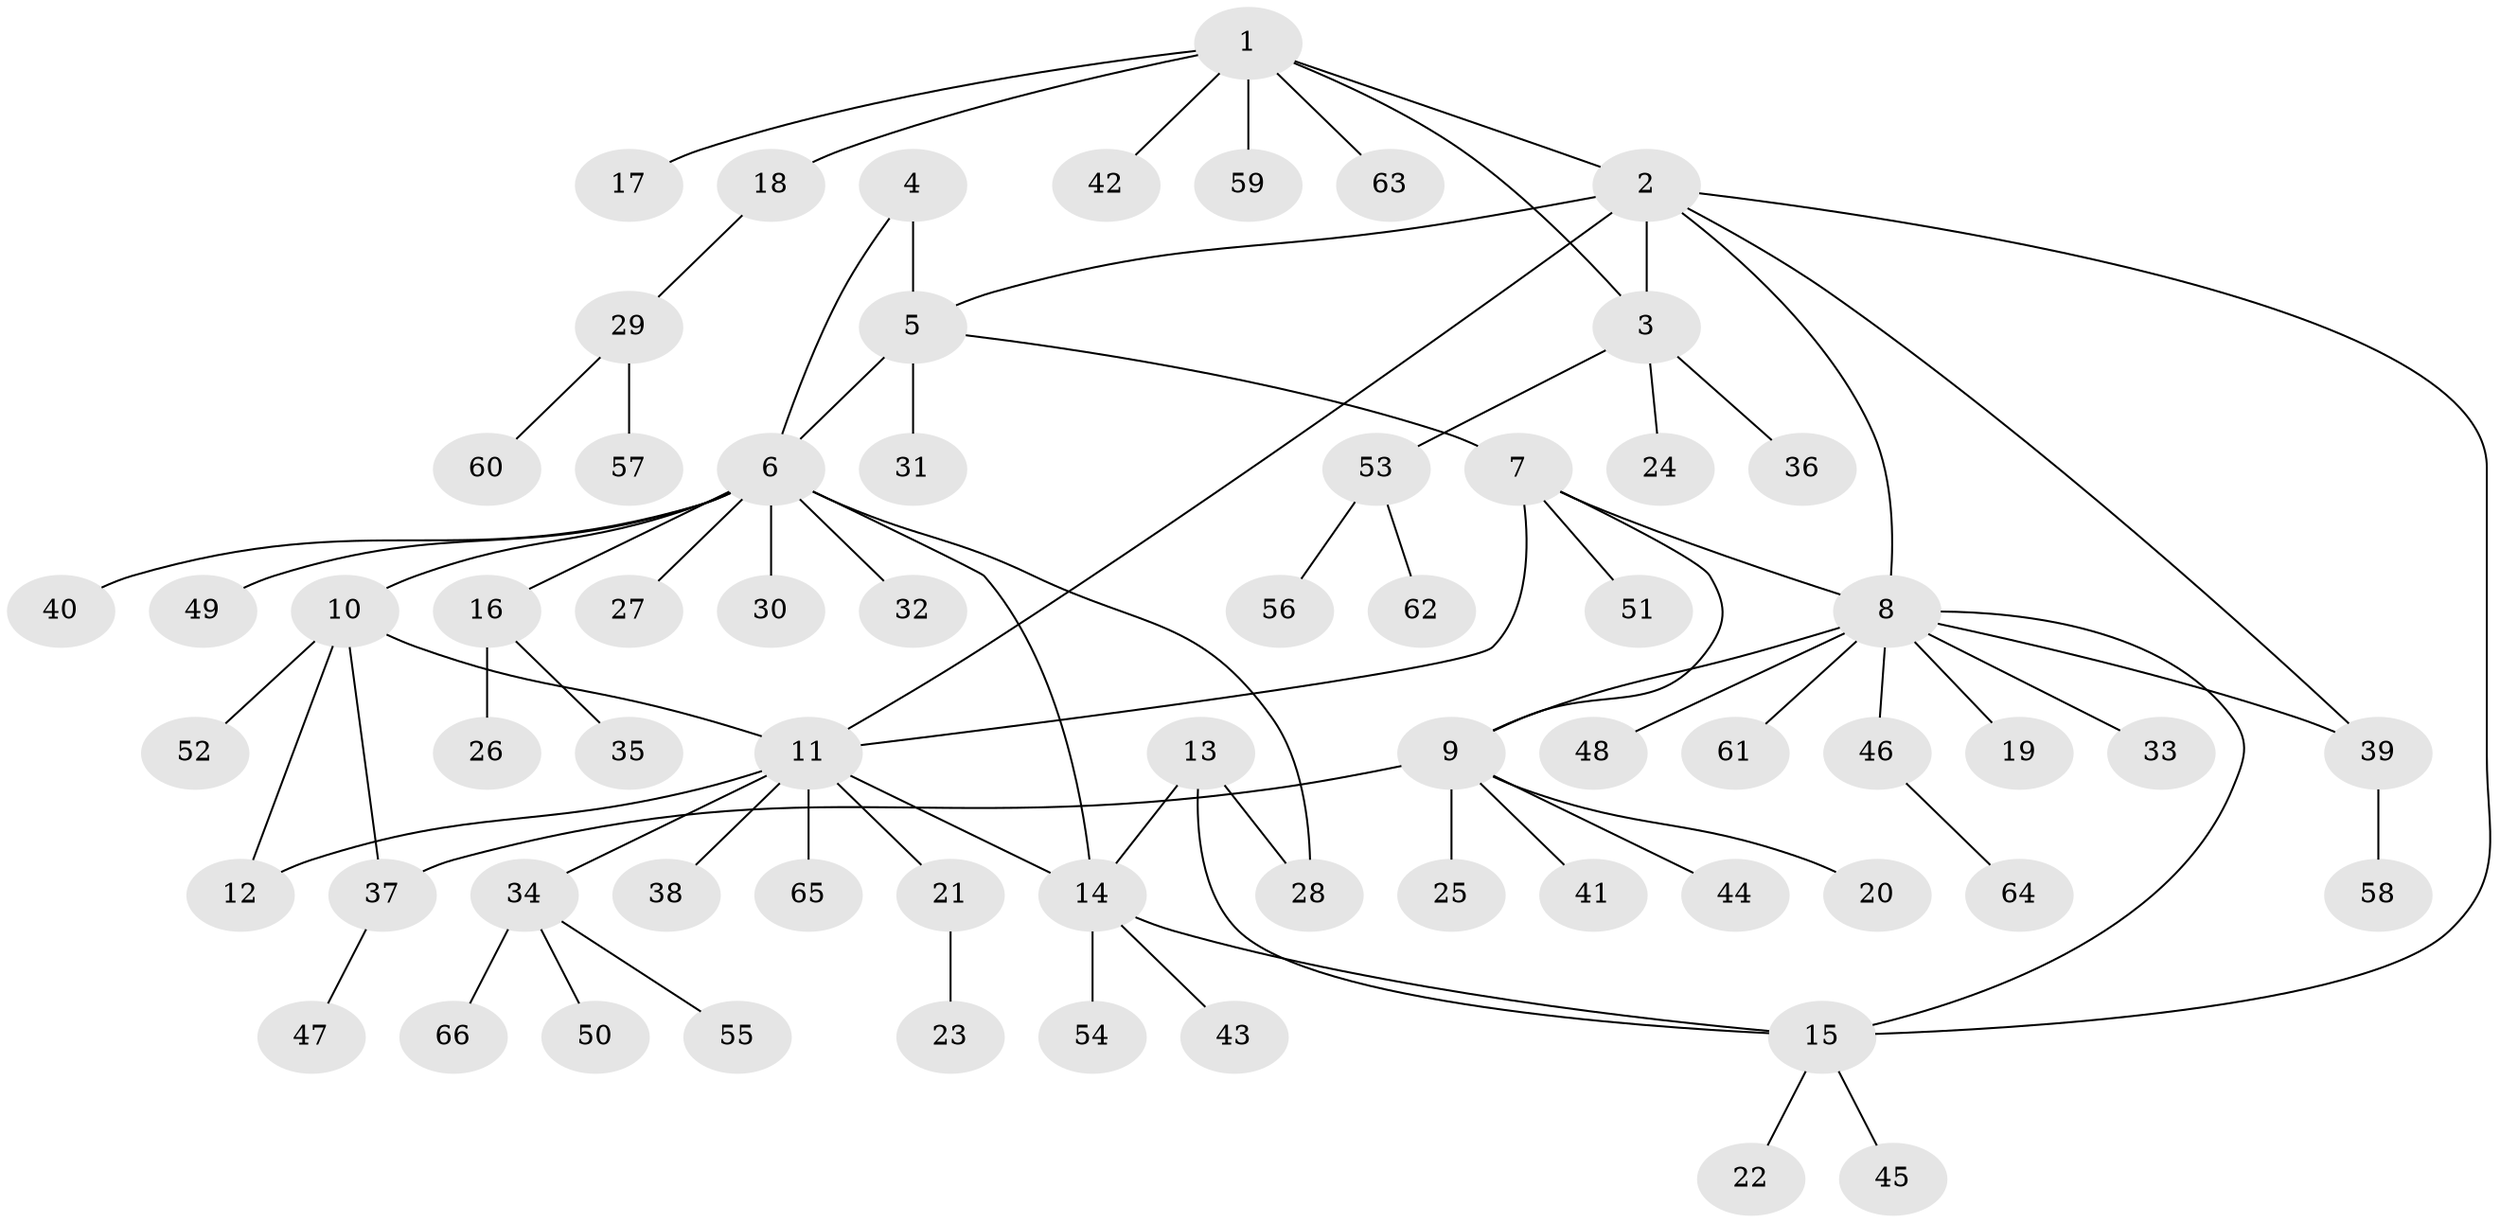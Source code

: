 // Generated by graph-tools (version 1.1) at 2025/50/03/09/25 03:50:33]
// undirected, 66 vertices, 79 edges
graph export_dot {
graph [start="1"]
  node [color=gray90,style=filled];
  1;
  2;
  3;
  4;
  5;
  6;
  7;
  8;
  9;
  10;
  11;
  12;
  13;
  14;
  15;
  16;
  17;
  18;
  19;
  20;
  21;
  22;
  23;
  24;
  25;
  26;
  27;
  28;
  29;
  30;
  31;
  32;
  33;
  34;
  35;
  36;
  37;
  38;
  39;
  40;
  41;
  42;
  43;
  44;
  45;
  46;
  47;
  48;
  49;
  50;
  51;
  52;
  53;
  54;
  55;
  56;
  57;
  58;
  59;
  60;
  61;
  62;
  63;
  64;
  65;
  66;
  1 -- 2;
  1 -- 3;
  1 -- 17;
  1 -- 18;
  1 -- 42;
  1 -- 59;
  1 -- 63;
  2 -- 3;
  2 -- 5;
  2 -- 8;
  2 -- 11;
  2 -- 15;
  2 -- 39;
  3 -- 24;
  3 -- 36;
  3 -- 53;
  4 -- 5;
  4 -- 6;
  5 -- 6;
  5 -- 7;
  5 -- 31;
  6 -- 10;
  6 -- 14;
  6 -- 16;
  6 -- 27;
  6 -- 28;
  6 -- 30;
  6 -- 32;
  6 -- 40;
  6 -- 49;
  7 -- 8;
  7 -- 9;
  7 -- 11;
  7 -- 51;
  8 -- 9;
  8 -- 15;
  8 -- 19;
  8 -- 33;
  8 -- 39;
  8 -- 46;
  8 -- 48;
  8 -- 61;
  9 -- 20;
  9 -- 25;
  9 -- 37;
  9 -- 41;
  9 -- 44;
  10 -- 11;
  10 -- 12;
  10 -- 37;
  10 -- 52;
  11 -- 12;
  11 -- 14;
  11 -- 21;
  11 -- 34;
  11 -- 38;
  11 -- 65;
  13 -- 14;
  13 -- 15;
  13 -- 28;
  14 -- 15;
  14 -- 43;
  14 -- 54;
  15 -- 22;
  15 -- 45;
  16 -- 26;
  16 -- 35;
  18 -- 29;
  21 -- 23;
  29 -- 57;
  29 -- 60;
  34 -- 50;
  34 -- 55;
  34 -- 66;
  37 -- 47;
  39 -- 58;
  46 -- 64;
  53 -- 56;
  53 -- 62;
}
